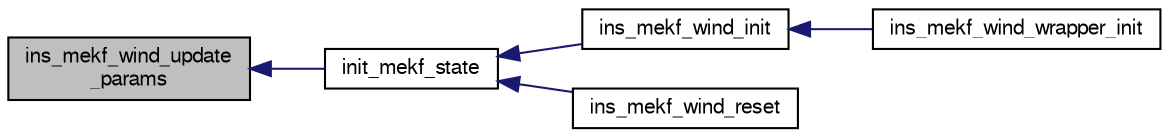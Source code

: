 digraph "ins_mekf_wind_update_params"
{
  edge [fontname="FreeSans",fontsize="10",labelfontname="FreeSans",labelfontsize="10"];
  node [fontname="FreeSans",fontsize="10",shape=record];
  rankdir="LR";
  Node1 [label="ins_mekf_wind_update\l_params",height=0.2,width=0.4,color="black", fillcolor="grey75", style="filled", fontcolor="black"];
  Node1 -> Node2 [dir="back",color="midnightblue",fontsize="10",style="solid",fontname="FreeSans"];
  Node2 [label="init_mekf_state",height=0.2,width=0.4,color="black", fillcolor="white", style="filled",URL="$ins__mekf__wind_8cpp.html#a29644c7337734ffcf0780b5adf1b23ca"];
  Node2 -> Node3 [dir="back",color="midnightblue",fontsize="10",style="solid",fontname="FreeSans"];
  Node3 [label="ins_mekf_wind_init",height=0.2,width=0.4,color="black", fillcolor="white", style="filled",URL="$ins__mekf__wind_8h.html#a6109cbb049735b4c93f75357e329bdc9",tooltip="Init function. "];
  Node3 -> Node4 [dir="back",color="midnightblue",fontsize="10",style="solid",fontname="FreeSans"];
  Node4 [label="ins_mekf_wind_wrapper_init",height=0.2,width=0.4,color="black", fillcolor="white", style="filled",URL="$ins__mekf__wind__wrapper_8h.html#a7b3c1fefc89ec1a4ff25484626a02deb",tooltip="Init function. "];
  Node2 -> Node5 [dir="back",color="midnightblue",fontsize="10",style="solid",fontname="FreeSans"];
  Node5 [label="ins_mekf_wind_reset",height=0.2,width=0.4,color="black", fillcolor="white", style="filled",URL="$ins__mekf__wind_8h.html#ab69ff964e0f9cfb64fd898339e5eb304"];
}
